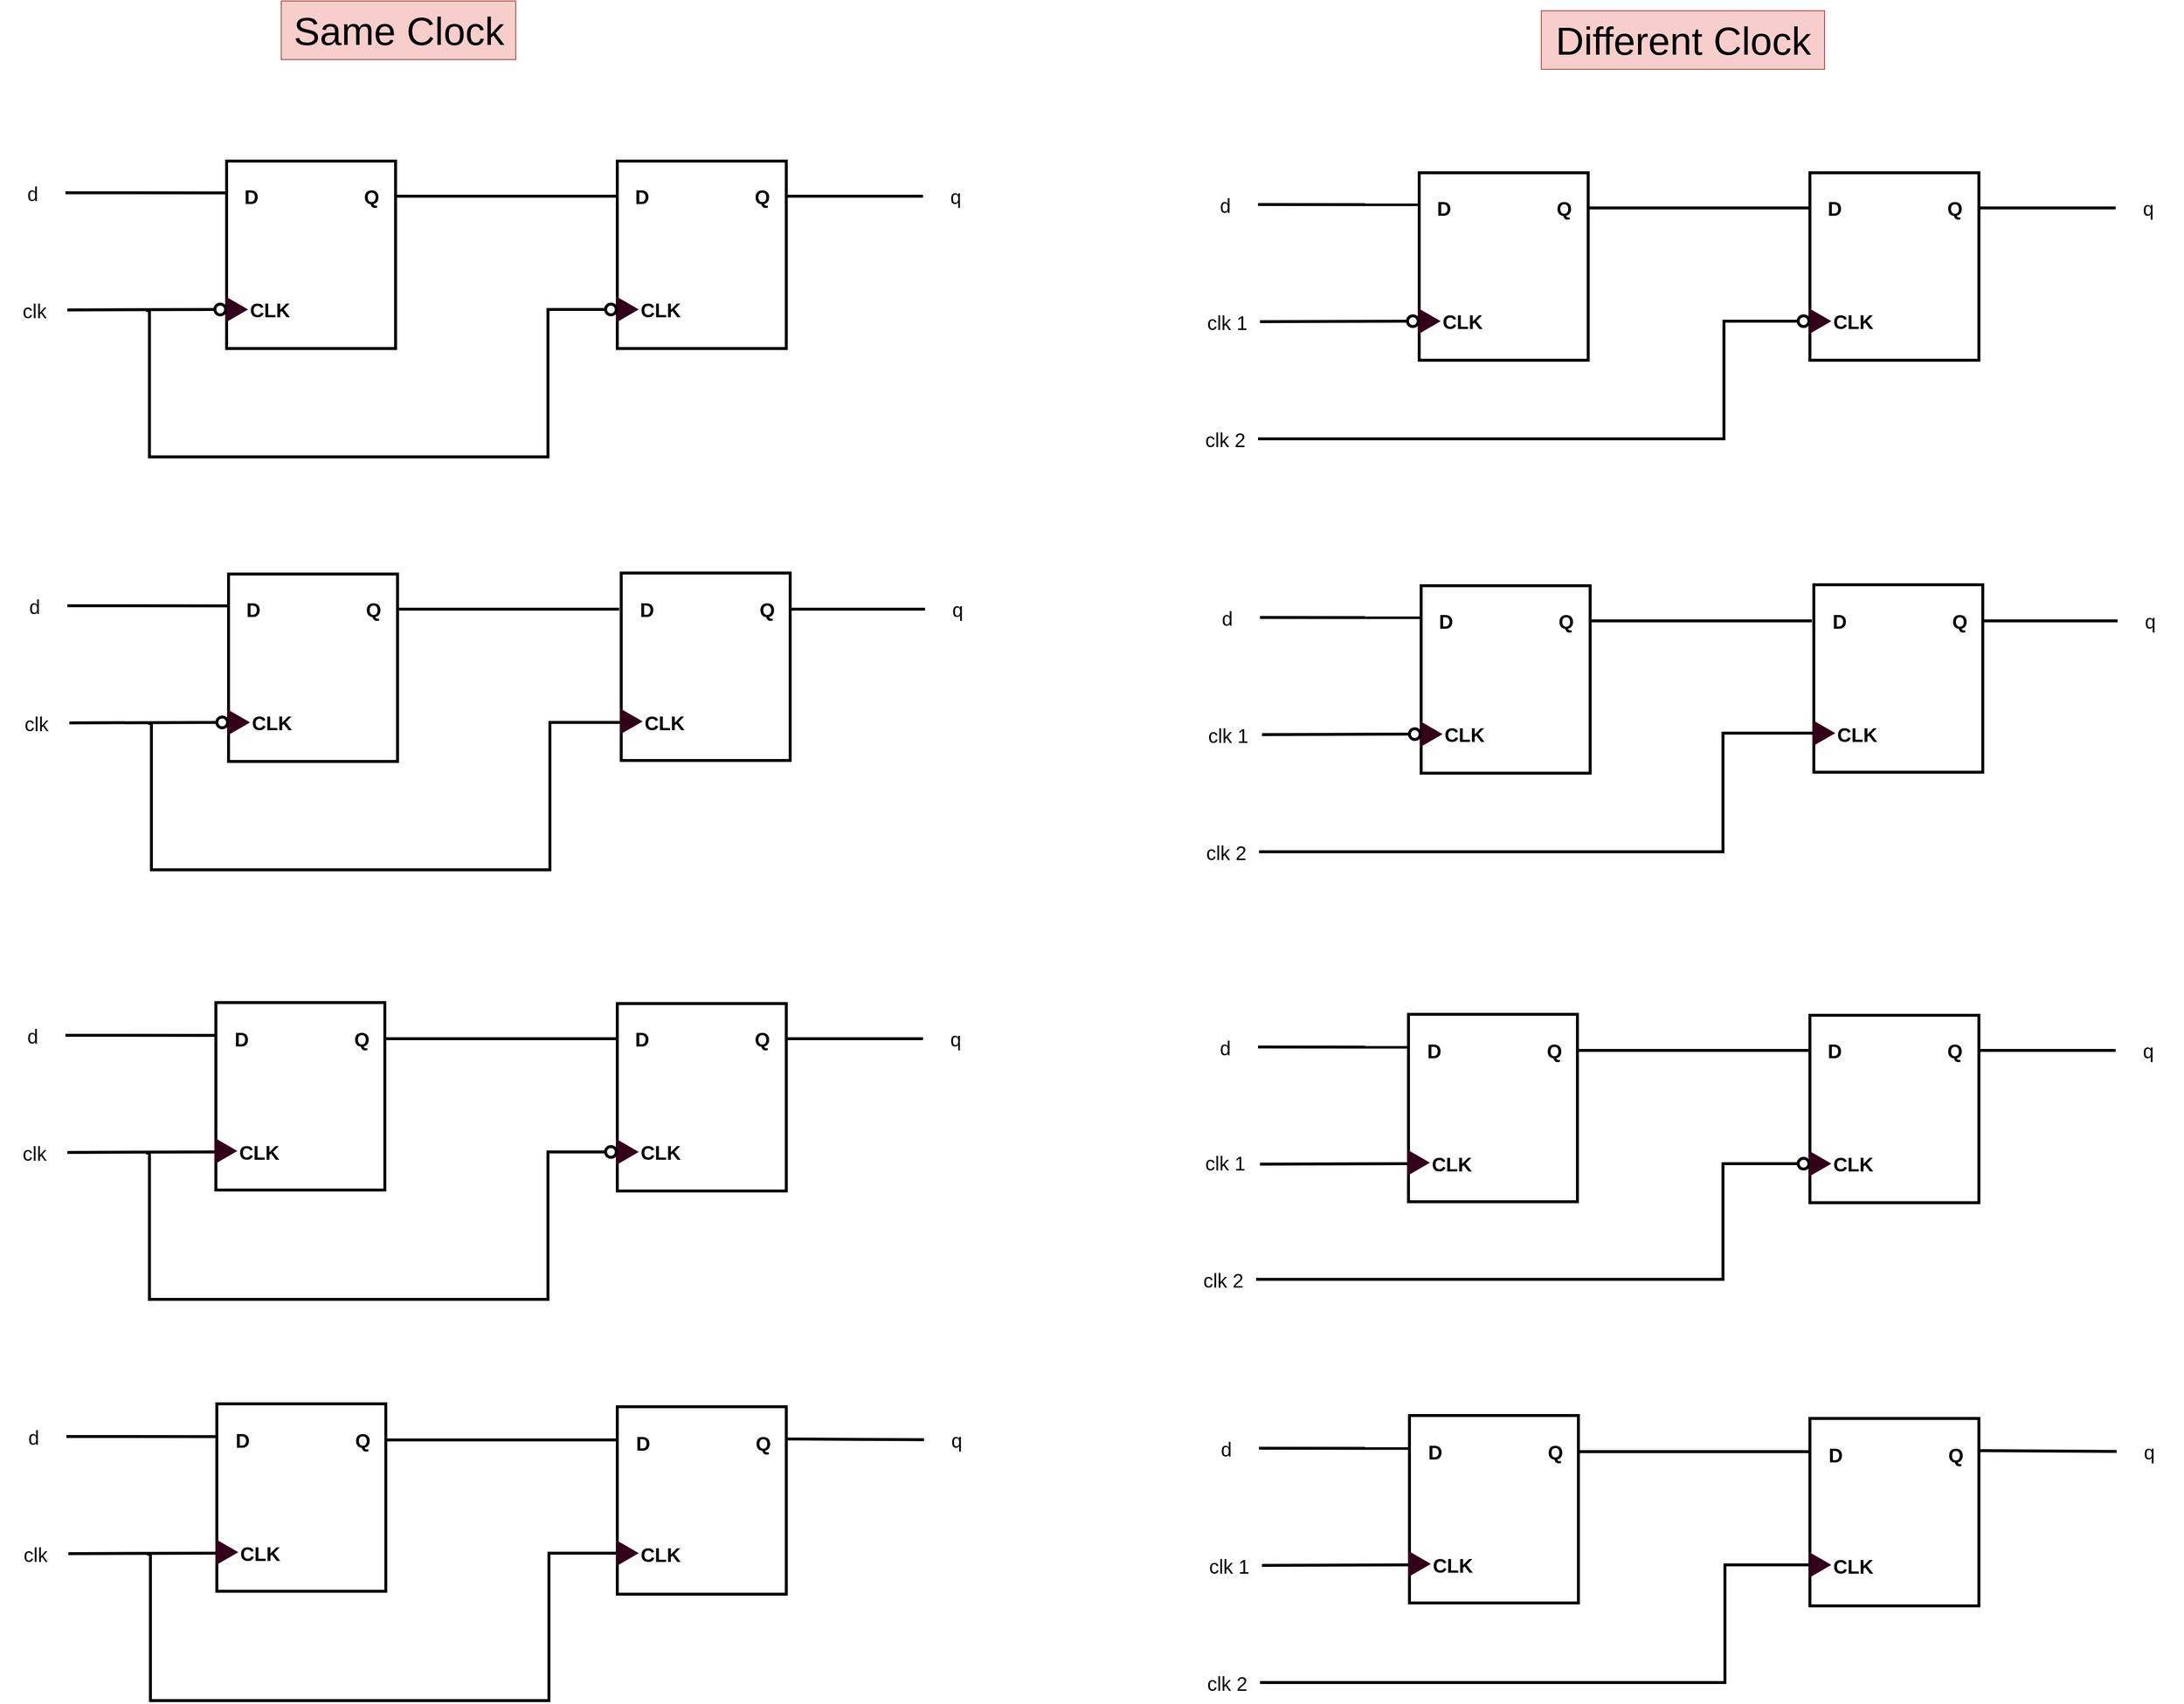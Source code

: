 <mxfile version="28.1.2">
  <diagram name="Page-1" id="n2QJ4CPygrfTML7OndHj">
    <mxGraphModel dx="4277" dy="3137" grid="1" gridSize="1" guides="1" tooltips="1" connect="1" arrows="1" fold="1" page="1" pageScale="1" pageWidth="850" pageHeight="1100" math="0" shadow="0">
      <root>
        <mxCell id="0" />
        <mxCell id="1" parent="0" />
        <mxCell id="3JOCjXKQnqE9Oh0YHAnC-1" value="" style="rounded=0;whiteSpace=wrap;html=1;strokeWidth=3;fontSize=20;container=0;fontStyle=1" parent="1" vertex="1">
          <mxGeometry x="-498" y="48" width="173" height="192" as="geometry" />
        </mxCell>
        <mxCell id="3JOCjXKQnqE9Oh0YHAnC-2" value="D" style="text;html=1;align=center;verticalAlign=middle;resizable=0;points=[];autosize=1;strokeColor=none;fillColor=none;strokeWidth=3;fontSize=20;container=0;fontStyle=1" parent="1" vertex="1">
          <mxGeometry x="-493" y="64" width="40" height="40" as="geometry" />
        </mxCell>
        <mxCell id="3JOCjXKQnqE9Oh0YHAnC-3" value="CLK" style="text;html=1;align=center;verticalAlign=middle;resizable=0;points=[];autosize=1;strokeColor=none;fillColor=none;strokeWidth=3;fontSize=20;container=0;fontStyle=1" parent="1" vertex="1">
          <mxGeometry x="-484" y="180" width="60" height="40" as="geometry" />
        </mxCell>
        <mxCell id="3JOCjXKQnqE9Oh0YHAnC-4" value="Q" style="text;html=1;align=center;verticalAlign=middle;resizable=0;points=[];autosize=1;strokeColor=none;fillColor=none;strokeWidth=3;fontSize=20;container=0;fontStyle=1" parent="1" vertex="1">
          <mxGeometry x="-370" y="64" width="40" height="40" as="geometry" />
        </mxCell>
        <mxCell id="3JOCjXKQnqE9Oh0YHAnC-5" value="" style="triangle;whiteSpace=wrap;html=1;strokeWidth=3;fillColor=#33001A;strokeColor=#33001A;fontColor=#ffffff;" parent="1" vertex="1">
          <mxGeometry x="-498" y="189" width="19" height="22" as="geometry" />
        </mxCell>
        <mxCell id="3JOCjXKQnqE9Oh0YHAnC-6" value="" style="ellipse;whiteSpace=wrap;html=1;aspect=fixed;strokeWidth=3;" parent="1" vertex="1">
          <mxGeometry x="-510" y="194.5" width="11" height="11" as="geometry" />
        </mxCell>
        <mxCell id="3JOCjXKQnqE9Oh0YHAnC-7" value="" style="rounded=0;whiteSpace=wrap;html=1;strokeWidth=3;fontSize=20;container=0;fontStyle=1" parent="1" vertex="1">
          <mxGeometry x="-98" y="48" width="173" height="192" as="geometry" />
        </mxCell>
        <mxCell id="3JOCjXKQnqE9Oh0YHAnC-8" value="D" style="text;html=1;align=center;verticalAlign=middle;resizable=0;points=[];autosize=1;strokeColor=none;fillColor=none;strokeWidth=3;fontSize=20;container=0;fontStyle=1" parent="1" vertex="1">
          <mxGeometry x="-93" y="64" width="40" height="40" as="geometry" />
        </mxCell>
        <mxCell id="3JOCjXKQnqE9Oh0YHAnC-9" value="CLK" style="text;html=1;align=center;verticalAlign=middle;resizable=0;points=[];autosize=1;strokeColor=none;fillColor=none;strokeWidth=3;fontSize=20;container=0;fontStyle=1" parent="1" vertex="1">
          <mxGeometry x="-84" y="180" width="60" height="40" as="geometry" />
        </mxCell>
        <mxCell id="3JOCjXKQnqE9Oh0YHAnC-10" value="Q" style="text;html=1;align=center;verticalAlign=middle;resizable=0;points=[];autosize=1;strokeColor=none;fillColor=none;strokeWidth=3;fontSize=20;container=0;fontStyle=1" parent="1" vertex="1">
          <mxGeometry x="30" y="64" width="40" height="40" as="geometry" />
        </mxCell>
        <mxCell id="3JOCjXKQnqE9Oh0YHAnC-11" value="" style="triangle;whiteSpace=wrap;html=1;strokeWidth=3;fillColor=#33001A;strokeColor=#33001A;fontColor=#ffffff;" parent="1" vertex="1">
          <mxGeometry x="-98" y="189" width="19" height="22" as="geometry" />
        </mxCell>
        <mxCell id="3JOCjXKQnqE9Oh0YHAnC-39" style="edgeStyle=orthogonalEdgeStyle;rounded=0;orthogonalLoop=1;jettySize=auto;html=1;exitX=0;exitY=0.5;exitDx=0;exitDy=0;endArrow=none;endFill=0;strokeWidth=3;" parent="1" source="3JOCjXKQnqE9Oh0YHAnC-12" edge="1">
          <mxGeometry relative="1" as="geometry">
            <mxPoint x="-579" y="200" as="targetPoint" />
            <Array as="points">
              <mxPoint x="-169" y="200" />
              <mxPoint x="-169" y="351" />
              <mxPoint x="-577" y="351" />
              <mxPoint x="-577" y="201" />
              <mxPoint x="-579" y="201" />
            </Array>
          </mxGeometry>
        </mxCell>
        <mxCell id="3JOCjXKQnqE9Oh0YHAnC-12" value="" style="ellipse;whiteSpace=wrap;html=1;aspect=fixed;strokeWidth=3;" parent="1" vertex="1">
          <mxGeometry x="-110" y="194.5" width="11" height="11" as="geometry" />
        </mxCell>
        <mxCell id="3JOCjXKQnqE9Oh0YHAnC-37" style="rounded=0;orthogonalLoop=1;jettySize=auto;html=1;exitX=1;exitY=0.5;exitDx=0;exitDy=0;endArrow=none;endFill=0;strokeWidth=3;entryX=0;entryY=0.5;entryDx=0;entryDy=0;" parent="1" source="3JOCjXKQnqE9Oh0YHAnC-34" target="3JOCjXKQnqE9Oh0YHAnC-6" edge="1">
          <mxGeometry relative="1" as="geometry">
            <mxPoint x="-512" y="200" as="targetPoint" />
          </mxGeometry>
        </mxCell>
        <mxCell id="3JOCjXKQnqE9Oh0YHAnC-34" value="clk" style="rounded=0;whiteSpace=wrap;html=1;strokeColor=none;fontSize=20;" parent="1" vertex="1">
          <mxGeometry x="-728" y="183" width="67" height="35" as="geometry" />
        </mxCell>
        <mxCell id="3JOCjXKQnqE9Oh0YHAnC-36" style="rounded=0;orthogonalLoop=1;jettySize=auto;html=1;exitX=1;exitY=0.5;exitDx=0;exitDy=0;endArrow=none;endFill=0;strokeWidth=3;entryX=0.005;entryY=0.17;entryDx=0;entryDy=0;entryPerimeter=0;" parent="1" source="3JOCjXKQnqE9Oh0YHAnC-35" target="3JOCjXKQnqE9Oh0YHAnC-1" edge="1">
          <mxGeometry relative="1" as="geometry">
            <mxPoint x="-500" y="80.69" as="targetPoint" />
          </mxGeometry>
        </mxCell>
        <mxCell id="3JOCjXKQnqE9Oh0YHAnC-35" value="d" style="rounded=0;whiteSpace=wrap;html=1;strokeColor=none;fontSize=20;" parent="1" vertex="1">
          <mxGeometry x="-730" y="63" width="67" height="35" as="geometry" />
        </mxCell>
        <mxCell id="3JOCjXKQnqE9Oh0YHAnC-38" style="rounded=0;orthogonalLoop=1;jettySize=auto;html=1;endArrow=none;endFill=0;strokeWidth=3;" parent="1" edge="1">
          <mxGeometry relative="1" as="geometry">
            <mxPoint x="-325" y="84" as="sourcePoint" />
            <mxPoint x="-98" y="84" as="targetPoint" />
          </mxGeometry>
        </mxCell>
        <mxCell id="3JOCjXKQnqE9Oh0YHAnC-42" value="" style="edgeStyle=orthogonalEdgeStyle;rounded=0;orthogonalLoop=1;jettySize=auto;html=1;strokeWidth=3;endArrow=none;endFill=0;" parent="1" source="3JOCjXKQnqE9Oh0YHAnC-40" edge="1">
          <mxGeometry relative="1" as="geometry">
            <mxPoint x="76" y="84" as="targetPoint" />
          </mxGeometry>
        </mxCell>
        <mxCell id="3JOCjXKQnqE9Oh0YHAnC-40" value="q" style="rounded=0;whiteSpace=wrap;html=1;strokeColor=none;fontSize=20;" parent="1" vertex="1">
          <mxGeometry x="215" y="66.5" width="67" height="35" as="geometry" />
        </mxCell>
        <mxCell id="3JOCjXKQnqE9Oh0YHAnC-43" value="" style="rounded=0;whiteSpace=wrap;html=1;strokeWidth=3;fontSize=20;container=0;fontStyle=1" parent="1" vertex="1">
          <mxGeometry x="-496" y="471" width="173" height="192" as="geometry" />
        </mxCell>
        <mxCell id="3JOCjXKQnqE9Oh0YHAnC-44" value="D" style="text;html=1;align=center;verticalAlign=middle;resizable=0;points=[];autosize=1;strokeColor=none;fillColor=none;strokeWidth=3;fontSize=20;container=0;fontStyle=1" parent="1" vertex="1">
          <mxGeometry x="-491" y="487" width="40" height="40" as="geometry" />
        </mxCell>
        <mxCell id="3JOCjXKQnqE9Oh0YHAnC-45" value="CLK" style="text;html=1;align=center;verticalAlign=middle;resizable=0;points=[];autosize=1;strokeColor=none;fillColor=none;strokeWidth=3;fontSize=20;container=0;fontStyle=1" parent="1" vertex="1">
          <mxGeometry x="-482" y="603" width="60" height="40" as="geometry" />
        </mxCell>
        <mxCell id="3JOCjXKQnqE9Oh0YHAnC-46" value="Q" style="text;html=1;align=center;verticalAlign=middle;resizable=0;points=[];autosize=1;strokeColor=none;fillColor=none;strokeWidth=3;fontSize=20;container=0;fontStyle=1" parent="1" vertex="1">
          <mxGeometry x="-368" y="487" width="40" height="40" as="geometry" />
        </mxCell>
        <mxCell id="3JOCjXKQnqE9Oh0YHAnC-47" value="" style="triangle;whiteSpace=wrap;html=1;strokeWidth=3;fillColor=#33001A;strokeColor=#33001A;fontColor=#ffffff;" parent="1" vertex="1">
          <mxGeometry x="-496" y="612" width="19" height="22" as="geometry" />
        </mxCell>
        <mxCell id="3JOCjXKQnqE9Oh0YHAnC-48" value="" style="ellipse;whiteSpace=wrap;html=1;aspect=fixed;strokeWidth=3;" parent="1" vertex="1">
          <mxGeometry x="-508" y="617.5" width="11" height="11" as="geometry" />
        </mxCell>
        <mxCell id="3JOCjXKQnqE9Oh0YHAnC-54" style="edgeStyle=orthogonalEdgeStyle;rounded=0;orthogonalLoop=1;jettySize=auto;html=1;exitX=0;exitY=0.5;exitDx=0;exitDy=0;endArrow=none;endFill=0;strokeWidth=3;" parent="1" source="3JOCjXKQnqE9Oh0YHAnC-67" edge="1">
          <mxGeometry relative="1" as="geometry">
            <mxPoint x="-577" y="623" as="targetPoint" />
            <Array as="points">
              <mxPoint x="-94" y="623" />
              <mxPoint x="-167" y="623" />
              <mxPoint x="-167" y="774" />
              <mxPoint x="-575" y="774" />
              <mxPoint x="-575" y="624" />
              <mxPoint x="-577" y="624" />
            </Array>
            <mxPoint x="-108" y="623" as="sourcePoint" />
          </mxGeometry>
        </mxCell>
        <mxCell id="3JOCjXKQnqE9Oh0YHAnC-56" style="rounded=0;orthogonalLoop=1;jettySize=auto;html=1;exitX=1;exitY=0.5;exitDx=0;exitDy=0;endArrow=none;endFill=0;strokeWidth=3;entryX=0;entryY=0.5;entryDx=0;entryDy=0;" parent="1" source="3JOCjXKQnqE9Oh0YHAnC-57" target="3JOCjXKQnqE9Oh0YHAnC-48" edge="1">
          <mxGeometry relative="1" as="geometry">
            <mxPoint x="-510" y="623" as="targetPoint" />
          </mxGeometry>
        </mxCell>
        <mxCell id="3JOCjXKQnqE9Oh0YHAnC-57" value="clk" style="rounded=0;whiteSpace=wrap;html=1;strokeColor=none;fontSize=20;" parent="1" vertex="1">
          <mxGeometry x="-726" y="606" width="67" height="35" as="geometry" />
        </mxCell>
        <mxCell id="3JOCjXKQnqE9Oh0YHAnC-58" style="rounded=0;orthogonalLoop=1;jettySize=auto;html=1;exitX=1;exitY=0.5;exitDx=0;exitDy=0;endArrow=none;endFill=0;strokeWidth=3;entryX=0.005;entryY=0.17;entryDx=0;entryDy=0;entryPerimeter=0;" parent="1" source="3JOCjXKQnqE9Oh0YHAnC-59" target="3JOCjXKQnqE9Oh0YHAnC-43" edge="1">
          <mxGeometry relative="1" as="geometry">
            <mxPoint x="-498" y="503.69" as="targetPoint" />
          </mxGeometry>
        </mxCell>
        <mxCell id="3JOCjXKQnqE9Oh0YHAnC-59" value="d" style="rounded=0;whiteSpace=wrap;html=1;strokeColor=none;fontSize=20;" parent="1" vertex="1">
          <mxGeometry x="-728" y="486" width="67" height="35" as="geometry" />
        </mxCell>
        <mxCell id="3JOCjXKQnqE9Oh0YHAnC-60" style="rounded=0;orthogonalLoop=1;jettySize=auto;html=1;endArrow=none;endFill=0;strokeWidth=3;" parent="1" edge="1">
          <mxGeometry relative="1" as="geometry">
            <mxPoint x="-323" y="507" as="sourcePoint" />
            <mxPoint x="-96" y="507" as="targetPoint" />
          </mxGeometry>
        </mxCell>
        <mxCell id="3JOCjXKQnqE9Oh0YHAnC-61" value="" style="edgeStyle=orthogonalEdgeStyle;rounded=0;orthogonalLoop=1;jettySize=auto;html=1;strokeWidth=3;endArrow=none;endFill=0;" parent="1" source="3JOCjXKQnqE9Oh0YHAnC-62" edge="1">
          <mxGeometry relative="1" as="geometry">
            <mxPoint x="78" y="507" as="targetPoint" />
          </mxGeometry>
        </mxCell>
        <mxCell id="3JOCjXKQnqE9Oh0YHAnC-62" value="q" style="rounded=0;whiteSpace=wrap;html=1;strokeColor=none;fontSize=20;" parent="1" vertex="1">
          <mxGeometry x="217" y="489.5" width="67" height="35" as="geometry" />
        </mxCell>
        <mxCell id="3JOCjXKQnqE9Oh0YHAnC-63" value="" style="rounded=0;whiteSpace=wrap;html=1;strokeWidth=3;fontSize=20;container=0;fontStyle=1" parent="1" vertex="1">
          <mxGeometry x="-94" y="470" width="173" height="192" as="geometry" />
        </mxCell>
        <mxCell id="3JOCjXKQnqE9Oh0YHAnC-64" value="D" style="text;html=1;align=center;verticalAlign=middle;resizable=0;points=[];autosize=1;strokeColor=none;fillColor=none;strokeWidth=3;fontSize=20;container=0;fontStyle=1" parent="1" vertex="1">
          <mxGeometry x="-85" y="488" width="33" height="37" as="geometry" />
        </mxCell>
        <mxCell id="3JOCjXKQnqE9Oh0YHAnC-65" value="CLK" style="text;html=1;align=center;verticalAlign=middle;resizable=0;points=[];autosize=1;strokeColor=none;fillColor=none;strokeWidth=3;fontSize=20;container=0;fontStyle=1" parent="1" vertex="1">
          <mxGeometry x="-79" y="604" width="58" height="37" as="geometry" />
        </mxCell>
        <mxCell id="3JOCjXKQnqE9Oh0YHAnC-66" value="Q" style="text;html=1;align=center;verticalAlign=middle;resizable=0;points=[];autosize=1;strokeColor=none;fillColor=none;strokeWidth=3;fontSize=20;container=0;fontStyle=1" parent="1" vertex="1">
          <mxGeometry x="37" y="488" width="35" height="37" as="geometry" />
        </mxCell>
        <mxCell id="3JOCjXKQnqE9Oh0YHAnC-67" value="" style="triangle;whiteSpace=wrap;html=1;strokeWidth=3;fillColor=#33001A;strokeColor=#33001A;fontColor=#ffffff;" parent="1" vertex="1">
          <mxGeometry x="-94" y="611" width="19" height="22" as="geometry" />
        </mxCell>
        <mxCell id="3JOCjXKQnqE9Oh0YHAnC-74" value="" style="rounded=0;whiteSpace=wrap;html=1;strokeWidth=3;fontSize=20;container=0;fontStyle=1" parent="1" vertex="1">
          <mxGeometry x="-98" y="911" width="173" height="192" as="geometry" />
        </mxCell>
        <mxCell id="3JOCjXKQnqE9Oh0YHAnC-75" value="D" style="text;html=1;align=center;verticalAlign=middle;resizable=0;points=[];autosize=1;strokeColor=none;fillColor=none;strokeWidth=3;fontSize=20;container=0;fontStyle=1" parent="1" vertex="1">
          <mxGeometry x="-93" y="927" width="40" height="40" as="geometry" />
        </mxCell>
        <mxCell id="3JOCjXKQnqE9Oh0YHAnC-76" value="CLK" style="text;html=1;align=center;verticalAlign=middle;resizable=0;points=[];autosize=1;strokeColor=none;fillColor=none;strokeWidth=3;fontSize=20;container=0;fontStyle=1" parent="1" vertex="1">
          <mxGeometry x="-84" y="1043" width="60" height="40" as="geometry" />
        </mxCell>
        <mxCell id="3JOCjXKQnqE9Oh0YHAnC-77" value="Q" style="text;html=1;align=center;verticalAlign=middle;resizable=0;points=[];autosize=1;strokeColor=none;fillColor=none;strokeWidth=3;fontSize=20;container=0;fontStyle=1" parent="1" vertex="1">
          <mxGeometry x="30" y="927" width="40" height="40" as="geometry" />
        </mxCell>
        <mxCell id="3JOCjXKQnqE9Oh0YHAnC-78" value="" style="triangle;whiteSpace=wrap;html=1;strokeWidth=3;fillColor=#33001A;strokeColor=#33001A;fontColor=#ffffff;" parent="1" vertex="1">
          <mxGeometry x="-98" y="1052" width="19" height="22" as="geometry" />
        </mxCell>
        <mxCell id="3JOCjXKQnqE9Oh0YHAnC-79" style="edgeStyle=orthogonalEdgeStyle;rounded=0;orthogonalLoop=1;jettySize=auto;html=1;exitX=0;exitY=0.5;exitDx=0;exitDy=0;endArrow=none;endFill=0;strokeWidth=3;" parent="1" source="3JOCjXKQnqE9Oh0YHAnC-80" edge="1">
          <mxGeometry relative="1" as="geometry">
            <mxPoint x="-579" y="1063" as="targetPoint" />
            <Array as="points">
              <mxPoint x="-169" y="1063" />
              <mxPoint x="-169" y="1214" />
              <mxPoint x="-577" y="1214" />
              <mxPoint x="-577" y="1064" />
              <mxPoint x="-579" y="1064" />
            </Array>
          </mxGeometry>
        </mxCell>
        <mxCell id="3JOCjXKQnqE9Oh0YHAnC-80" value="" style="ellipse;whiteSpace=wrap;html=1;aspect=fixed;strokeWidth=3;" parent="1" vertex="1">
          <mxGeometry x="-110" y="1057.5" width="11" height="11" as="geometry" />
        </mxCell>
        <mxCell id="3JOCjXKQnqE9Oh0YHAnC-81" style="rounded=0;orthogonalLoop=1;jettySize=auto;html=1;exitX=1;exitY=0.5;exitDx=0;exitDy=0;endArrow=none;endFill=0;strokeWidth=3;entryX=0;entryY=0.5;entryDx=0;entryDy=0;" parent="1" source="3JOCjXKQnqE9Oh0YHAnC-82" edge="1">
          <mxGeometry relative="1" as="geometry">
            <mxPoint x="-510" y="1063" as="targetPoint" />
          </mxGeometry>
        </mxCell>
        <mxCell id="3JOCjXKQnqE9Oh0YHAnC-82" value="clk" style="rounded=0;whiteSpace=wrap;html=1;strokeColor=none;fontSize=20;" parent="1" vertex="1">
          <mxGeometry x="-728" y="1046" width="67" height="35" as="geometry" />
        </mxCell>
        <mxCell id="3JOCjXKQnqE9Oh0YHAnC-83" style="rounded=0;orthogonalLoop=1;jettySize=auto;html=1;exitX=1;exitY=0.5;exitDx=0;exitDy=0;endArrow=none;endFill=0;strokeWidth=3;entryX=0.005;entryY=0.17;entryDx=0;entryDy=0;entryPerimeter=0;" parent="1" source="3JOCjXKQnqE9Oh0YHAnC-84" edge="1">
          <mxGeometry relative="1" as="geometry">
            <mxPoint x="-497.135" y="943.64" as="targetPoint" />
          </mxGeometry>
        </mxCell>
        <mxCell id="3JOCjXKQnqE9Oh0YHAnC-84" value="d" style="rounded=0;whiteSpace=wrap;html=1;strokeColor=none;fontSize=20;" parent="1" vertex="1">
          <mxGeometry x="-730" y="926" width="67" height="35" as="geometry" />
        </mxCell>
        <mxCell id="3JOCjXKQnqE9Oh0YHAnC-85" style="rounded=0;orthogonalLoop=1;jettySize=auto;html=1;endArrow=none;endFill=0;strokeWidth=3;" parent="1" edge="1">
          <mxGeometry relative="1" as="geometry">
            <mxPoint x="-335" y="947" as="sourcePoint" />
            <mxPoint x="-98" y="947" as="targetPoint" />
          </mxGeometry>
        </mxCell>
        <mxCell id="3JOCjXKQnqE9Oh0YHAnC-86" value="" style="edgeStyle=orthogonalEdgeStyle;rounded=0;orthogonalLoop=1;jettySize=auto;html=1;strokeWidth=3;endArrow=none;endFill=0;" parent="1" source="3JOCjXKQnqE9Oh0YHAnC-87" edge="1">
          <mxGeometry relative="1" as="geometry">
            <mxPoint x="76" y="947" as="targetPoint" />
          </mxGeometry>
        </mxCell>
        <mxCell id="3JOCjXKQnqE9Oh0YHAnC-87" value="q" style="rounded=0;whiteSpace=wrap;html=1;strokeColor=none;fontSize=20;" parent="1" vertex="1">
          <mxGeometry x="215" y="929.5" width="67" height="35" as="geometry" />
        </mxCell>
        <mxCell id="3JOCjXKQnqE9Oh0YHAnC-88" value="" style="rounded=0;whiteSpace=wrap;html=1;strokeWidth=3;fontSize=20;container=0;fontStyle=1" parent="1" vertex="1">
          <mxGeometry x="-509" y="910" width="173" height="192" as="geometry" />
        </mxCell>
        <mxCell id="3JOCjXKQnqE9Oh0YHAnC-89" value="D" style="text;html=1;align=center;verticalAlign=middle;resizable=0;points=[];autosize=1;strokeColor=none;fillColor=none;strokeWidth=3;fontSize=20;container=0;fontStyle=1" parent="1" vertex="1">
          <mxGeometry x="-500" y="928" width="33" height="37" as="geometry" />
        </mxCell>
        <mxCell id="3JOCjXKQnqE9Oh0YHAnC-90" value="CLK" style="text;html=1;align=center;verticalAlign=middle;resizable=0;points=[];autosize=1;strokeColor=none;fillColor=none;strokeWidth=3;fontSize=20;container=0;fontStyle=1" parent="1" vertex="1">
          <mxGeometry x="-494" y="1044" width="58" height="37" as="geometry" />
        </mxCell>
        <mxCell id="3JOCjXKQnqE9Oh0YHAnC-91" value="Q" style="text;html=1;align=center;verticalAlign=middle;resizable=0;points=[];autosize=1;strokeColor=none;fillColor=none;strokeWidth=3;fontSize=20;container=0;fontStyle=1" parent="1" vertex="1">
          <mxGeometry x="-378" y="928" width="35" height="37" as="geometry" />
        </mxCell>
        <mxCell id="3JOCjXKQnqE9Oh0YHAnC-92" value="" style="triangle;whiteSpace=wrap;html=1;strokeWidth=3;fillColor=#33001A;strokeColor=#33001A;fontColor=#ffffff;" parent="1" vertex="1">
          <mxGeometry x="-509" y="1051" width="19" height="22" as="geometry" />
        </mxCell>
        <mxCell id="3JOCjXKQnqE9Oh0YHAnC-98" style="edgeStyle=orthogonalEdgeStyle;rounded=0;orthogonalLoop=1;jettySize=auto;html=1;endArrow=none;endFill=0;strokeWidth=3;" parent="1" edge="1">
          <mxGeometry relative="1" as="geometry">
            <mxPoint x="-578" y="1474" as="targetPoint" />
            <Array as="points">
              <mxPoint x="-168" y="1474" />
              <mxPoint x="-168" y="1625" />
              <mxPoint x="-576" y="1625" />
              <mxPoint x="-576" y="1475" />
              <mxPoint x="-578" y="1475" />
            </Array>
            <mxPoint x="-99" y="1474" as="sourcePoint" />
          </mxGeometry>
        </mxCell>
        <mxCell id="3JOCjXKQnqE9Oh0YHAnC-100" style="rounded=0;orthogonalLoop=1;jettySize=auto;html=1;exitX=1;exitY=0.5;exitDx=0;exitDy=0;endArrow=none;endFill=0;strokeWidth=3;entryX=0;entryY=0.5;entryDx=0;entryDy=0;" parent="1" source="3JOCjXKQnqE9Oh0YHAnC-101" edge="1">
          <mxGeometry relative="1" as="geometry">
            <mxPoint x="-509" y="1474" as="targetPoint" />
          </mxGeometry>
        </mxCell>
        <mxCell id="3JOCjXKQnqE9Oh0YHAnC-101" value="clk" style="rounded=0;whiteSpace=wrap;html=1;strokeColor=none;fontSize=20;" parent="1" vertex="1">
          <mxGeometry x="-727" y="1457" width="67" height="35" as="geometry" />
        </mxCell>
        <mxCell id="3JOCjXKQnqE9Oh0YHAnC-102" style="rounded=0;orthogonalLoop=1;jettySize=auto;html=1;exitX=1;exitY=0.5;exitDx=0;exitDy=0;endArrow=none;endFill=0;strokeWidth=3;entryX=0.005;entryY=0.17;entryDx=0;entryDy=0;entryPerimeter=0;" parent="1" source="3JOCjXKQnqE9Oh0YHAnC-103" edge="1">
          <mxGeometry relative="1" as="geometry">
            <mxPoint x="-496.135" y="1354.64" as="targetPoint" />
          </mxGeometry>
        </mxCell>
        <mxCell id="3JOCjXKQnqE9Oh0YHAnC-103" value="d" style="rounded=0;whiteSpace=wrap;html=1;strokeColor=none;fontSize=20;" parent="1" vertex="1">
          <mxGeometry x="-729" y="1337" width="67" height="35" as="geometry" />
        </mxCell>
        <mxCell id="3JOCjXKQnqE9Oh0YHAnC-104" style="rounded=0;orthogonalLoop=1;jettySize=auto;html=1;endArrow=none;endFill=0;strokeWidth=3;" parent="1" edge="1">
          <mxGeometry relative="1" as="geometry">
            <mxPoint x="-334" y="1358" as="sourcePoint" />
            <mxPoint x="-97" y="1358" as="targetPoint" />
          </mxGeometry>
        </mxCell>
        <mxCell id="3JOCjXKQnqE9Oh0YHAnC-105" value="" style="rounded=0;orthogonalLoop=1;jettySize=auto;html=1;strokeWidth=3;endArrow=none;endFill=0;" parent="1" source="3JOCjXKQnqE9Oh0YHAnC-106" edge="1">
          <mxGeometry relative="1" as="geometry">
            <mxPoint x="75" y="1357" as="targetPoint" />
          </mxGeometry>
        </mxCell>
        <mxCell id="3JOCjXKQnqE9Oh0YHAnC-106" value="q" style="rounded=0;whiteSpace=wrap;html=1;strokeColor=none;fontSize=20;" parent="1" vertex="1">
          <mxGeometry x="216" y="1340.5" width="67" height="35" as="geometry" />
        </mxCell>
        <mxCell id="3JOCjXKQnqE9Oh0YHAnC-107" value="" style="rounded=0;whiteSpace=wrap;html=1;strokeWidth=3;fontSize=20;container=0;fontStyle=1" parent="1" vertex="1">
          <mxGeometry x="-508" y="1321" width="173" height="192" as="geometry" />
        </mxCell>
        <mxCell id="3JOCjXKQnqE9Oh0YHAnC-108" value="D" style="text;html=1;align=center;verticalAlign=middle;resizable=0;points=[];autosize=1;strokeColor=none;fillColor=none;strokeWidth=3;fontSize=20;container=0;fontStyle=1" parent="1" vertex="1">
          <mxGeometry x="-499" y="1339" width="33" height="37" as="geometry" />
        </mxCell>
        <mxCell id="3JOCjXKQnqE9Oh0YHAnC-109" value="CLK" style="text;html=1;align=center;verticalAlign=middle;resizable=0;points=[];autosize=1;strokeColor=none;fillColor=none;strokeWidth=3;fontSize=20;container=0;fontStyle=1" parent="1" vertex="1">
          <mxGeometry x="-493" y="1455" width="58" height="37" as="geometry" />
        </mxCell>
        <mxCell id="3JOCjXKQnqE9Oh0YHAnC-110" value="Q" style="text;html=1;align=center;verticalAlign=middle;resizable=0;points=[];autosize=1;strokeColor=none;fillColor=none;strokeWidth=3;fontSize=20;container=0;fontStyle=1" parent="1" vertex="1">
          <mxGeometry x="-377" y="1339" width="35" height="37" as="geometry" />
        </mxCell>
        <mxCell id="3JOCjXKQnqE9Oh0YHAnC-111" value="" style="triangle;whiteSpace=wrap;html=1;strokeWidth=3;fillColor=#33001A;strokeColor=#33001A;fontColor=#ffffff;" parent="1" vertex="1">
          <mxGeometry x="-508" y="1462" width="19" height="22" as="geometry" />
        </mxCell>
        <mxCell id="3JOCjXKQnqE9Oh0YHAnC-112" value="" style="rounded=0;whiteSpace=wrap;html=1;strokeWidth=3;fontSize=20;container=0;fontStyle=1" parent="1" vertex="1">
          <mxGeometry x="-98" y="1324" width="173" height="192" as="geometry" />
        </mxCell>
        <mxCell id="3JOCjXKQnqE9Oh0YHAnC-113" value="D" style="text;html=1;align=center;verticalAlign=middle;resizable=0;points=[];autosize=1;strokeColor=none;fillColor=none;strokeWidth=3;fontSize=20;container=0;fontStyle=1" parent="1" vertex="1">
          <mxGeometry x="-89" y="1342" width="33" height="37" as="geometry" />
        </mxCell>
        <mxCell id="3JOCjXKQnqE9Oh0YHAnC-114" value="CLK" style="text;html=1;align=center;verticalAlign=middle;resizable=0;points=[];autosize=1;strokeColor=none;fillColor=none;strokeWidth=3;fontSize=20;container=0;fontStyle=1" parent="1" vertex="1">
          <mxGeometry x="-83" y="1456" width="58" height="37" as="geometry" />
        </mxCell>
        <mxCell id="3JOCjXKQnqE9Oh0YHAnC-115" value="Q" style="text;html=1;align=center;verticalAlign=middle;resizable=0;points=[];autosize=1;strokeColor=none;fillColor=none;strokeWidth=3;fontSize=20;container=0;fontStyle=1" parent="1" vertex="1">
          <mxGeometry x="33" y="1342" width="35" height="37" as="geometry" />
        </mxCell>
        <mxCell id="3JOCjXKQnqE9Oh0YHAnC-116" value="" style="triangle;whiteSpace=wrap;html=1;strokeWidth=3;fillColor=#33001A;strokeColor=#33001A;fontColor=#ffffff;" parent="1" vertex="1">
          <mxGeometry x="-98" y="1463" width="19" height="22" as="geometry" />
        </mxCell>
        <mxCell id="n9VC2W5md-jH-f9bKy73-1" value="" style="rounded=0;whiteSpace=wrap;html=1;strokeWidth=3;fontSize=20;container=0;fontStyle=1" vertex="1" parent="1">
          <mxGeometry x="723" y="60" width="173" height="192" as="geometry" />
        </mxCell>
        <mxCell id="n9VC2W5md-jH-f9bKy73-2" value="D" style="text;html=1;align=center;verticalAlign=middle;resizable=0;points=[];autosize=1;strokeColor=none;fillColor=none;strokeWidth=3;fontSize=20;container=0;fontStyle=1" vertex="1" parent="1">
          <mxGeometry x="728" y="76" width="40" height="40" as="geometry" />
        </mxCell>
        <mxCell id="n9VC2W5md-jH-f9bKy73-3" value="CLK" style="text;html=1;align=center;verticalAlign=middle;resizable=0;points=[];autosize=1;strokeColor=none;fillColor=none;strokeWidth=3;fontSize=20;container=0;fontStyle=1" vertex="1" parent="1">
          <mxGeometry x="737" y="192" width="60" height="40" as="geometry" />
        </mxCell>
        <mxCell id="n9VC2W5md-jH-f9bKy73-4" value="Q" style="text;html=1;align=center;verticalAlign=middle;resizable=0;points=[];autosize=1;strokeColor=none;fillColor=none;strokeWidth=3;fontSize=20;container=0;fontStyle=1" vertex="1" parent="1">
          <mxGeometry x="851" y="76" width="40" height="40" as="geometry" />
        </mxCell>
        <mxCell id="n9VC2W5md-jH-f9bKy73-5" value="" style="triangle;whiteSpace=wrap;html=1;strokeWidth=3;fillColor=#33001A;strokeColor=#33001A;fontColor=#ffffff;" vertex="1" parent="1">
          <mxGeometry x="723" y="201" width="19" height="22" as="geometry" />
        </mxCell>
        <mxCell id="n9VC2W5md-jH-f9bKy73-6" value="" style="ellipse;whiteSpace=wrap;html=1;aspect=fixed;strokeWidth=3;" vertex="1" parent="1">
          <mxGeometry x="711" y="206.5" width="11" height="11" as="geometry" />
        </mxCell>
        <mxCell id="n9VC2W5md-jH-f9bKy73-7" value="" style="rounded=0;whiteSpace=wrap;html=1;strokeWidth=3;fontSize=20;container=0;fontStyle=1" vertex="1" parent="1">
          <mxGeometry x="1123" y="60" width="173" height="192" as="geometry" />
        </mxCell>
        <mxCell id="n9VC2W5md-jH-f9bKy73-8" value="D" style="text;html=1;align=center;verticalAlign=middle;resizable=0;points=[];autosize=1;strokeColor=none;fillColor=none;strokeWidth=3;fontSize=20;container=0;fontStyle=1" vertex="1" parent="1">
          <mxGeometry x="1128" y="76" width="40" height="40" as="geometry" />
        </mxCell>
        <mxCell id="n9VC2W5md-jH-f9bKy73-9" value="CLK" style="text;html=1;align=center;verticalAlign=middle;resizable=0;points=[];autosize=1;strokeColor=none;fillColor=none;strokeWidth=3;fontSize=20;container=0;fontStyle=1" vertex="1" parent="1">
          <mxGeometry x="1137" y="192" width="60" height="40" as="geometry" />
        </mxCell>
        <mxCell id="n9VC2W5md-jH-f9bKy73-10" value="Q" style="text;html=1;align=center;verticalAlign=middle;resizable=0;points=[];autosize=1;strokeColor=none;fillColor=none;strokeWidth=3;fontSize=20;container=0;fontStyle=1" vertex="1" parent="1">
          <mxGeometry x="1251" y="76" width="40" height="40" as="geometry" />
        </mxCell>
        <mxCell id="n9VC2W5md-jH-f9bKy73-11" value="" style="triangle;whiteSpace=wrap;html=1;strokeWidth=3;fillColor=#33001A;strokeColor=#33001A;fontColor=#ffffff;" vertex="1" parent="1">
          <mxGeometry x="1123" y="201" width="19" height="22" as="geometry" />
        </mxCell>
        <mxCell id="n9VC2W5md-jH-f9bKy73-13" value="" style="ellipse;whiteSpace=wrap;html=1;aspect=fixed;strokeWidth=3;" vertex="1" parent="1">
          <mxGeometry x="1111" y="206.5" width="11" height="11" as="geometry" />
        </mxCell>
        <mxCell id="n9VC2W5md-jH-f9bKy73-14" style="rounded=0;orthogonalLoop=1;jettySize=auto;html=1;exitX=1;exitY=0.5;exitDx=0;exitDy=0;endArrow=none;endFill=0;strokeWidth=3;entryX=0;entryY=0.5;entryDx=0;entryDy=0;" edge="1" parent="1" target="n9VC2W5md-jH-f9bKy73-6">
          <mxGeometry relative="1" as="geometry">
            <mxPoint x="709" y="212" as="targetPoint" />
            <mxPoint x="560.0" y="212.5" as="sourcePoint" />
          </mxGeometry>
        </mxCell>
        <mxCell id="n9VC2W5md-jH-f9bKy73-16" style="rounded=0;orthogonalLoop=1;jettySize=auto;html=1;exitX=1;exitY=0.5;exitDx=0;exitDy=0;endArrow=none;endFill=0;strokeWidth=3;entryX=0.005;entryY=0.17;entryDx=0;entryDy=0;entryPerimeter=0;" edge="1" parent="1" source="n9VC2W5md-jH-f9bKy73-17" target="n9VC2W5md-jH-f9bKy73-1">
          <mxGeometry relative="1" as="geometry">
            <mxPoint x="721" y="92.69" as="targetPoint" />
          </mxGeometry>
        </mxCell>
        <mxCell id="n9VC2W5md-jH-f9bKy73-17" value="d" style="rounded=0;whiteSpace=wrap;html=1;strokeColor=none;fontSize=20;" vertex="1" parent="1">
          <mxGeometry x="491" y="75" width="67" height="35" as="geometry" />
        </mxCell>
        <mxCell id="n9VC2W5md-jH-f9bKy73-18" style="rounded=0;orthogonalLoop=1;jettySize=auto;html=1;endArrow=none;endFill=0;strokeWidth=3;" edge="1" parent="1">
          <mxGeometry relative="1" as="geometry">
            <mxPoint x="896" y="96" as="sourcePoint" />
            <mxPoint x="1123" y="96" as="targetPoint" />
          </mxGeometry>
        </mxCell>
        <mxCell id="n9VC2W5md-jH-f9bKy73-19" value="" style="edgeStyle=orthogonalEdgeStyle;rounded=0;orthogonalLoop=1;jettySize=auto;html=1;strokeWidth=3;endArrow=none;endFill=0;" edge="1" parent="1" source="n9VC2W5md-jH-f9bKy73-20">
          <mxGeometry relative="1" as="geometry">
            <mxPoint x="1297" y="96" as="targetPoint" />
          </mxGeometry>
        </mxCell>
        <mxCell id="n9VC2W5md-jH-f9bKy73-20" value="q" style="rounded=0;whiteSpace=wrap;html=1;strokeColor=none;fontSize=20;" vertex="1" parent="1">
          <mxGeometry x="1436" y="78.5" width="67" height="35" as="geometry" />
        </mxCell>
        <mxCell id="n9VC2W5md-jH-f9bKy73-21" value="" style="rounded=0;whiteSpace=wrap;html=1;strokeWidth=3;fontSize=20;container=0;fontStyle=1" vertex="1" parent="1">
          <mxGeometry x="725" y="483" width="173" height="192" as="geometry" />
        </mxCell>
        <mxCell id="n9VC2W5md-jH-f9bKy73-22" value="D" style="text;html=1;align=center;verticalAlign=middle;resizable=0;points=[];autosize=1;strokeColor=none;fillColor=none;strokeWidth=3;fontSize=20;container=0;fontStyle=1" vertex="1" parent="1">
          <mxGeometry x="730" y="499" width="40" height="40" as="geometry" />
        </mxCell>
        <mxCell id="n9VC2W5md-jH-f9bKy73-23" value="CLK" style="text;html=1;align=center;verticalAlign=middle;resizable=0;points=[];autosize=1;strokeColor=none;fillColor=none;strokeWidth=3;fontSize=20;container=0;fontStyle=1" vertex="1" parent="1">
          <mxGeometry x="739" y="615" width="60" height="40" as="geometry" />
        </mxCell>
        <mxCell id="n9VC2W5md-jH-f9bKy73-24" value="Q" style="text;html=1;align=center;verticalAlign=middle;resizable=0;points=[];autosize=1;strokeColor=none;fillColor=none;strokeWidth=3;fontSize=20;container=0;fontStyle=1" vertex="1" parent="1">
          <mxGeometry x="853" y="499" width="40" height="40" as="geometry" />
        </mxCell>
        <mxCell id="n9VC2W5md-jH-f9bKy73-25" value="" style="triangle;whiteSpace=wrap;html=1;strokeWidth=3;fillColor=#33001A;strokeColor=#33001A;fontColor=#ffffff;" vertex="1" parent="1">
          <mxGeometry x="725" y="624" width="19" height="22" as="geometry" />
        </mxCell>
        <mxCell id="n9VC2W5md-jH-f9bKy73-26" value="" style="ellipse;whiteSpace=wrap;html=1;aspect=fixed;strokeWidth=3;" vertex="1" parent="1">
          <mxGeometry x="713" y="629.5" width="11" height="11" as="geometry" />
        </mxCell>
        <mxCell id="n9VC2W5md-jH-f9bKy73-28" style="rounded=0;orthogonalLoop=1;jettySize=auto;html=1;exitX=1;exitY=0.5;exitDx=0;exitDy=0;endArrow=none;endFill=0;strokeWidth=3;entryX=0;entryY=0.5;entryDx=0;entryDy=0;" edge="1" parent="1" target="n9VC2W5md-jH-f9bKy73-26">
          <mxGeometry relative="1" as="geometry">
            <mxPoint x="711" y="635" as="targetPoint" />
            <mxPoint x="562" y="635.5" as="sourcePoint" />
          </mxGeometry>
        </mxCell>
        <mxCell id="n9VC2W5md-jH-f9bKy73-30" style="rounded=0;orthogonalLoop=1;jettySize=auto;html=1;exitX=1;exitY=0.5;exitDx=0;exitDy=0;endArrow=none;endFill=0;strokeWidth=3;entryX=0.005;entryY=0.17;entryDx=0;entryDy=0;entryPerimeter=0;" edge="1" parent="1" source="n9VC2W5md-jH-f9bKy73-31" target="n9VC2W5md-jH-f9bKy73-21">
          <mxGeometry relative="1" as="geometry">
            <mxPoint x="723" y="515.69" as="targetPoint" />
          </mxGeometry>
        </mxCell>
        <mxCell id="n9VC2W5md-jH-f9bKy73-31" value="d" style="rounded=0;whiteSpace=wrap;html=1;strokeColor=none;fontSize=20;" vertex="1" parent="1">
          <mxGeometry x="493" y="498" width="67" height="35" as="geometry" />
        </mxCell>
        <mxCell id="n9VC2W5md-jH-f9bKy73-32" style="rounded=0;orthogonalLoop=1;jettySize=auto;html=1;endArrow=none;endFill=0;strokeWidth=3;" edge="1" parent="1">
          <mxGeometry relative="1" as="geometry">
            <mxPoint x="898" y="519" as="sourcePoint" />
            <mxPoint x="1125" y="519" as="targetPoint" />
          </mxGeometry>
        </mxCell>
        <mxCell id="n9VC2W5md-jH-f9bKy73-33" value="" style="edgeStyle=orthogonalEdgeStyle;rounded=0;orthogonalLoop=1;jettySize=auto;html=1;strokeWidth=3;endArrow=none;endFill=0;" edge="1" parent="1" source="n9VC2W5md-jH-f9bKy73-34">
          <mxGeometry relative="1" as="geometry">
            <mxPoint x="1299" y="519" as="targetPoint" />
          </mxGeometry>
        </mxCell>
        <mxCell id="n9VC2W5md-jH-f9bKy73-34" value="q" style="rounded=0;whiteSpace=wrap;html=1;strokeColor=none;fontSize=20;" vertex="1" parent="1">
          <mxGeometry x="1438" y="501.5" width="67" height="35" as="geometry" />
        </mxCell>
        <mxCell id="n9VC2W5md-jH-f9bKy73-35" value="" style="rounded=0;whiteSpace=wrap;html=1;strokeWidth=3;fontSize=20;container=0;fontStyle=1" vertex="1" parent="1">
          <mxGeometry x="1127" y="482" width="173" height="192" as="geometry" />
        </mxCell>
        <mxCell id="n9VC2W5md-jH-f9bKy73-36" value="D" style="text;html=1;align=center;verticalAlign=middle;resizable=0;points=[];autosize=1;strokeColor=none;fillColor=none;strokeWidth=3;fontSize=20;container=0;fontStyle=1" vertex="1" parent="1">
          <mxGeometry x="1136" y="500" width="33" height="37" as="geometry" />
        </mxCell>
        <mxCell id="n9VC2W5md-jH-f9bKy73-37" value="CLK" style="text;html=1;align=center;verticalAlign=middle;resizable=0;points=[];autosize=1;strokeColor=none;fillColor=none;strokeWidth=3;fontSize=20;container=0;fontStyle=1" vertex="1" parent="1">
          <mxGeometry x="1142" y="616" width="58" height="37" as="geometry" />
        </mxCell>
        <mxCell id="n9VC2W5md-jH-f9bKy73-38" value="Q" style="text;html=1;align=center;verticalAlign=middle;resizable=0;points=[];autosize=1;strokeColor=none;fillColor=none;strokeWidth=3;fontSize=20;container=0;fontStyle=1" vertex="1" parent="1">
          <mxGeometry x="1258" y="500" width="35" height="37" as="geometry" />
        </mxCell>
        <mxCell id="n9VC2W5md-jH-f9bKy73-39" value="" style="triangle;whiteSpace=wrap;html=1;strokeWidth=3;fillColor=#33001A;strokeColor=#33001A;fontColor=#ffffff;" vertex="1" parent="1">
          <mxGeometry x="1127" y="623" width="19" height="22" as="geometry" />
        </mxCell>
        <mxCell id="n9VC2W5md-jH-f9bKy73-40" value="" style="rounded=0;whiteSpace=wrap;html=1;strokeWidth=3;fontSize=20;container=0;fontStyle=1" vertex="1" parent="1">
          <mxGeometry x="1123" y="923" width="173" height="192" as="geometry" />
        </mxCell>
        <mxCell id="n9VC2W5md-jH-f9bKy73-41" value="D" style="text;html=1;align=center;verticalAlign=middle;resizable=0;points=[];autosize=1;strokeColor=none;fillColor=none;strokeWidth=3;fontSize=20;container=0;fontStyle=1" vertex="1" parent="1">
          <mxGeometry x="1128" y="939" width="40" height="40" as="geometry" />
        </mxCell>
        <mxCell id="n9VC2W5md-jH-f9bKy73-42" value="CLK" style="text;html=1;align=center;verticalAlign=middle;resizable=0;points=[];autosize=1;strokeColor=none;fillColor=none;strokeWidth=3;fontSize=20;container=0;fontStyle=1" vertex="1" parent="1">
          <mxGeometry x="1137" y="1055" width="60" height="40" as="geometry" />
        </mxCell>
        <mxCell id="n9VC2W5md-jH-f9bKy73-43" value="Q" style="text;html=1;align=center;verticalAlign=middle;resizable=0;points=[];autosize=1;strokeColor=none;fillColor=none;strokeWidth=3;fontSize=20;container=0;fontStyle=1" vertex="1" parent="1">
          <mxGeometry x="1251" y="939" width="40" height="40" as="geometry" />
        </mxCell>
        <mxCell id="n9VC2W5md-jH-f9bKy73-44" value="" style="triangle;whiteSpace=wrap;html=1;strokeWidth=3;fillColor=#33001A;strokeColor=#33001A;fontColor=#ffffff;" vertex="1" parent="1">
          <mxGeometry x="1123" y="1064" width="19" height="22" as="geometry" />
        </mxCell>
        <mxCell id="n9VC2W5md-jH-f9bKy73-46" value="" style="ellipse;whiteSpace=wrap;html=1;aspect=fixed;strokeWidth=3;" vertex="1" parent="1">
          <mxGeometry x="1111" y="1069.5" width="11" height="11" as="geometry" />
        </mxCell>
        <mxCell id="n9VC2W5md-jH-f9bKy73-47" style="rounded=0;orthogonalLoop=1;jettySize=auto;html=1;exitX=1;exitY=0.5;exitDx=0;exitDy=0;endArrow=none;endFill=0;strokeWidth=3;entryX=0;entryY=0.5;entryDx=0;entryDy=0;" edge="1" parent="1">
          <mxGeometry relative="1" as="geometry">
            <mxPoint x="711" y="1075" as="targetPoint" />
            <mxPoint x="560.0" y="1075.5" as="sourcePoint" />
          </mxGeometry>
        </mxCell>
        <mxCell id="n9VC2W5md-jH-f9bKy73-49" style="rounded=0;orthogonalLoop=1;jettySize=auto;html=1;exitX=1;exitY=0.5;exitDx=0;exitDy=0;endArrow=none;endFill=0;strokeWidth=3;entryX=0.005;entryY=0.17;entryDx=0;entryDy=0;entryPerimeter=0;" edge="1" parent="1" source="n9VC2W5md-jH-f9bKy73-50">
          <mxGeometry relative="1" as="geometry">
            <mxPoint x="723.865" y="955.64" as="targetPoint" />
          </mxGeometry>
        </mxCell>
        <mxCell id="n9VC2W5md-jH-f9bKy73-50" value="d" style="rounded=0;whiteSpace=wrap;html=1;strokeColor=none;fontSize=20;" vertex="1" parent="1">
          <mxGeometry x="491" y="938" width="67" height="35" as="geometry" />
        </mxCell>
        <mxCell id="n9VC2W5md-jH-f9bKy73-51" style="rounded=0;orthogonalLoop=1;jettySize=auto;html=1;endArrow=none;endFill=0;strokeWidth=3;" edge="1" parent="1">
          <mxGeometry relative="1" as="geometry">
            <mxPoint x="886" y="959" as="sourcePoint" />
            <mxPoint x="1123" y="959" as="targetPoint" />
          </mxGeometry>
        </mxCell>
        <mxCell id="n9VC2W5md-jH-f9bKy73-52" value="" style="edgeStyle=orthogonalEdgeStyle;rounded=0;orthogonalLoop=1;jettySize=auto;html=1;strokeWidth=3;endArrow=none;endFill=0;" edge="1" parent="1" source="n9VC2W5md-jH-f9bKy73-53">
          <mxGeometry relative="1" as="geometry">
            <mxPoint x="1297" y="959" as="targetPoint" />
          </mxGeometry>
        </mxCell>
        <mxCell id="n9VC2W5md-jH-f9bKy73-53" value="q" style="rounded=0;whiteSpace=wrap;html=1;strokeColor=none;fontSize=20;" vertex="1" parent="1">
          <mxGeometry x="1436" y="941.5" width="67" height="35" as="geometry" />
        </mxCell>
        <mxCell id="n9VC2W5md-jH-f9bKy73-54" value="" style="rounded=0;whiteSpace=wrap;html=1;strokeWidth=3;fontSize=20;container=0;fontStyle=1" vertex="1" parent="1">
          <mxGeometry x="712" y="922" width="173" height="192" as="geometry" />
        </mxCell>
        <mxCell id="n9VC2W5md-jH-f9bKy73-55" value="D" style="text;html=1;align=center;verticalAlign=middle;resizable=0;points=[];autosize=1;strokeColor=none;fillColor=none;strokeWidth=3;fontSize=20;container=0;fontStyle=1" vertex="1" parent="1">
          <mxGeometry x="721" y="940" width="33" height="37" as="geometry" />
        </mxCell>
        <mxCell id="n9VC2W5md-jH-f9bKy73-56" value="CLK" style="text;html=1;align=center;verticalAlign=middle;resizable=0;points=[];autosize=1;strokeColor=none;fillColor=none;strokeWidth=3;fontSize=20;container=0;fontStyle=1" vertex="1" parent="1">
          <mxGeometry x="727" y="1056" width="58" height="37" as="geometry" />
        </mxCell>
        <mxCell id="n9VC2W5md-jH-f9bKy73-57" value="Q" style="text;html=1;align=center;verticalAlign=middle;resizable=0;points=[];autosize=1;strokeColor=none;fillColor=none;strokeWidth=3;fontSize=20;container=0;fontStyle=1" vertex="1" parent="1">
          <mxGeometry x="843" y="940" width="35" height="37" as="geometry" />
        </mxCell>
        <mxCell id="n9VC2W5md-jH-f9bKy73-58" value="" style="triangle;whiteSpace=wrap;html=1;strokeWidth=3;fillColor=#33001A;strokeColor=#33001A;fontColor=#ffffff;" vertex="1" parent="1">
          <mxGeometry x="712" y="1063" width="19" height="22" as="geometry" />
        </mxCell>
        <mxCell id="n9VC2W5md-jH-f9bKy73-60" style="rounded=0;orthogonalLoop=1;jettySize=auto;html=1;exitX=1;exitY=0.5;exitDx=0;exitDy=0;endArrow=none;endFill=0;strokeWidth=3;entryX=0;entryY=0.5;entryDx=0;entryDy=0;" edge="1" parent="1">
          <mxGeometry relative="1" as="geometry">
            <mxPoint x="712" y="1486" as="targetPoint" />
            <mxPoint x="561.0" y="1486.5" as="sourcePoint" />
          </mxGeometry>
        </mxCell>
        <mxCell id="n9VC2W5md-jH-f9bKy73-62" style="rounded=0;orthogonalLoop=1;jettySize=auto;html=1;exitX=1;exitY=0.5;exitDx=0;exitDy=0;endArrow=none;endFill=0;strokeWidth=3;entryX=0.005;entryY=0.17;entryDx=0;entryDy=0;entryPerimeter=0;" edge="1" parent="1" source="n9VC2W5md-jH-f9bKy73-63">
          <mxGeometry relative="1" as="geometry">
            <mxPoint x="724.865" y="1366.64" as="targetPoint" />
          </mxGeometry>
        </mxCell>
        <mxCell id="n9VC2W5md-jH-f9bKy73-63" value="d" style="rounded=0;whiteSpace=wrap;html=1;strokeColor=none;fontSize=20;" vertex="1" parent="1">
          <mxGeometry x="492" y="1349" width="67" height="35" as="geometry" />
        </mxCell>
        <mxCell id="n9VC2W5md-jH-f9bKy73-64" style="rounded=0;orthogonalLoop=1;jettySize=auto;html=1;endArrow=none;endFill=0;strokeWidth=3;" edge="1" parent="1">
          <mxGeometry relative="1" as="geometry">
            <mxPoint x="887" y="1370" as="sourcePoint" />
            <mxPoint x="1124" y="1370" as="targetPoint" />
          </mxGeometry>
        </mxCell>
        <mxCell id="n9VC2W5md-jH-f9bKy73-65" value="" style="rounded=0;orthogonalLoop=1;jettySize=auto;html=1;strokeWidth=3;endArrow=none;endFill=0;" edge="1" parent="1" source="n9VC2W5md-jH-f9bKy73-66">
          <mxGeometry relative="1" as="geometry">
            <mxPoint x="1296" y="1369" as="targetPoint" />
          </mxGeometry>
        </mxCell>
        <mxCell id="n9VC2W5md-jH-f9bKy73-66" value="q" style="rounded=0;whiteSpace=wrap;html=1;strokeColor=none;fontSize=20;" vertex="1" parent="1">
          <mxGeometry x="1437" y="1352.5" width="67" height="35" as="geometry" />
        </mxCell>
        <mxCell id="n9VC2W5md-jH-f9bKy73-67" value="" style="rounded=0;whiteSpace=wrap;html=1;strokeWidth=3;fontSize=20;container=0;fontStyle=1" vertex="1" parent="1">
          <mxGeometry x="713" y="1333" width="173" height="192" as="geometry" />
        </mxCell>
        <mxCell id="n9VC2W5md-jH-f9bKy73-68" value="D" style="text;html=1;align=center;verticalAlign=middle;resizable=0;points=[];autosize=1;strokeColor=none;fillColor=none;strokeWidth=3;fontSize=20;container=0;fontStyle=1" vertex="1" parent="1">
          <mxGeometry x="722" y="1351" width="33" height="37" as="geometry" />
        </mxCell>
        <mxCell id="n9VC2W5md-jH-f9bKy73-69" value="CLK" style="text;html=1;align=center;verticalAlign=middle;resizable=0;points=[];autosize=1;strokeColor=none;fillColor=none;strokeWidth=3;fontSize=20;container=0;fontStyle=1" vertex="1" parent="1">
          <mxGeometry x="728" y="1467" width="58" height="37" as="geometry" />
        </mxCell>
        <mxCell id="n9VC2W5md-jH-f9bKy73-70" value="Q" style="text;html=1;align=center;verticalAlign=middle;resizable=0;points=[];autosize=1;strokeColor=none;fillColor=none;strokeWidth=3;fontSize=20;container=0;fontStyle=1" vertex="1" parent="1">
          <mxGeometry x="844" y="1351" width="35" height="37" as="geometry" />
        </mxCell>
        <mxCell id="n9VC2W5md-jH-f9bKy73-71" value="" style="triangle;whiteSpace=wrap;html=1;strokeWidth=3;fillColor=#33001A;strokeColor=#33001A;fontColor=#ffffff;" vertex="1" parent="1">
          <mxGeometry x="713" y="1474" width="19" height="22" as="geometry" />
        </mxCell>
        <mxCell id="n9VC2W5md-jH-f9bKy73-72" value="" style="rounded=0;whiteSpace=wrap;html=1;strokeWidth=3;fontSize=20;container=0;fontStyle=1" vertex="1" parent="1">
          <mxGeometry x="1123" y="1336" width="173" height="192" as="geometry" />
        </mxCell>
        <mxCell id="n9VC2W5md-jH-f9bKy73-73" value="D" style="text;html=1;align=center;verticalAlign=middle;resizable=0;points=[];autosize=1;strokeColor=none;fillColor=none;strokeWidth=3;fontSize=20;container=0;fontStyle=1" vertex="1" parent="1">
          <mxGeometry x="1132" y="1354" width="33" height="37" as="geometry" />
        </mxCell>
        <mxCell id="n9VC2W5md-jH-f9bKy73-74" value="CLK" style="text;html=1;align=center;verticalAlign=middle;resizable=0;points=[];autosize=1;strokeColor=none;fillColor=none;strokeWidth=3;fontSize=20;container=0;fontStyle=1" vertex="1" parent="1">
          <mxGeometry x="1138" y="1468" width="58" height="37" as="geometry" />
        </mxCell>
        <mxCell id="n9VC2W5md-jH-f9bKy73-75" value="Q" style="text;html=1;align=center;verticalAlign=middle;resizable=0;points=[];autosize=1;strokeColor=none;fillColor=none;strokeWidth=3;fontSize=20;container=0;fontStyle=1" vertex="1" parent="1">
          <mxGeometry x="1254" y="1354" width="35" height="37" as="geometry" />
        </mxCell>
        <mxCell id="n9VC2W5md-jH-f9bKy73-76" value="" style="triangle;whiteSpace=wrap;html=1;strokeWidth=3;fillColor=#33001A;strokeColor=#33001A;fontColor=#ffffff;" vertex="1" parent="1">
          <mxGeometry x="1123" y="1475" width="19" height="22" as="geometry" />
        </mxCell>
        <mxCell id="n9VC2W5md-jH-f9bKy73-77" value="clk 1" style="rounded=0;whiteSpace=wrap;html=1;strokeColor=none;fontSize=20;" vertex="1" parent="1">
          <mxGeometry x="493" y="195" width="67" height="35" as="geometry" />
        </mxCell>
        <mxCell id="n9VC2W5md-jH-f9bKy73-85" style="edgeStyle=orthogonalEdgeStyle;rounded=0;orthogonalLoop=1;jettySize=auto;html=1;entryX=0;entryY=0.5;entryDx=0;entryDy=0;endArrow=none;endFill=0;strokeWidth=3;" edge="1" parent="1" source="n9VC2W5md-jH-f9bKy73-78" target="n9VC2W5md-jH-f9bKy73-13">
          <mxGeometry relative="1" as="geometry">
            <Array as="points">
              <mxPoint x="1035" y="332" />
              <mxPoint x="1035" y="212" />
            </Array>
          </mxGeometry>
        </mxCell>
        <mxCell id="n9VC2W5md-jH-f9bKy73-78" value="clk 2" style="rounded=0;whiteSpace=wrap;html=1;strokeColor=none;fontSize=20;" vertex="1" parent="1">
          <mxGeometry x="491" y="315" width="67" height="35" as="geometry" />
        </mxCell>
        <mxCell id="n9VC2W5md-jH-f9bKy73-79" value="clk 1" style="rounded=0;whiteSpace=wrap;html=1;strokeColor=none;fontSize=20;" vertex="1" parent="1">
          <mxGeometry x="494" y="618" width="67" height="35" as="geometry" />
        </mxCell>
        <mxCell id="n9VC2W5md-jH-f9bKy73-86" style="edgeStyle=orthogonalEdgeStyle;rounded=0;orthogonalLoop=1;jettySize=auto;html=1;entryX=0;entryY=0.5;entryDx=0;entryDy=0;endArrow=none;endFill=0;strokeWidth=3;" edge="1" parent="1" source="n9VC2W5md-jH-f9bKy73-80" target="n9VC2W5md-jH-f9bKy73-39">
          <mxGeometry relative="1" as="geometry">
            <Array as="points">
              <mxPoint x="1034" y="756" />
              <mxPoint x="1034" y="634" />
            </Array>
          </mxGeometry>
        </mxCell>
        <mxCell id="n9VC2W5md-jH-f9bKy73-80" value="clk 2" style="rounded=0;whiteSpace=wrap;html=1;strokeColor=none;fontSize=20;" vertex="1" parent="1">
          <mxGeometry x="492" y="738" width="67" height="35" as="geometry" />
        </mxCell>
        <mxCell id="n9VC2W5md-jH-f9bKy73-81" value="clk 1" style="rounded=0;whiteSpace=wrap;html=1;strokeColor=none;fontSize=20;" vertex="1" parent="1">
          <mxGeometry x="491" y="1056" width="67" height="35" as="geometry" />
        </mxCell>
        <mxCell id="n9VC2W5md-jH-f9bKy73-87" style="edgeStyle=orthogonalEdgeStyle;rounded=0;orthogonalLoop=1;jettySize=auto;html=1;entryX=0;entryY=0.5;entryDx=0;entryDy=0;endArrow=none;endFill=0;strokeWidth=3;" edge="1" parent="1" source="n9VC2W5md-jH-f9bKy73-82" target="n9VC2W5md-jH-f9bKy73-46">
          <mxGeometry relative="1" as="geometry">
            <Array as="points">
              <mxPoint x="1034" y="1194" />
              <mxPoint x="1034" y="1075" />
            </Array>
          </mxGeometry>
        </mxCell>
        <mxCell id="n9VC2W5md-jH-f9bKy73-82" value="clk 2" style="rounded=0;whiteSpace=wrap;html=1;strokeColor=none;fontSize=20;" vertex="1" parent="1">
          <mxGeometry x="489" y="1176" width="67" height="35" as="geometry" />
        </mxCell>
        <mxCell id="n9VC2W5md-jH-f9bKy73-83" value="clk 1" style="rounded=0;whiteSpace=wrap;html=1;strokeColor=none;fontSize=20;" vertex="1" parent="1">
          <mxGeometry x="495" y="1469" width="67" height="35" as="geometry" />
        </mxCell>
        <mxCell id="n9VC2W5md-jH-f9bKy73-88" style="edgeStyle=orthogonalEdgeStyle;rounded=0;orthogonalLoop=1;jettySize=auto;html=1;entryX=0;entryY=0.5;entryDx=0;entryDy=0;endArrow=none;endFill=0;strokeWidth=3;" edge="1" parent="1" source="n9VC2W5md-jH-f9bKy73-84" target="n9VC2W5md-jH-f9bKy73-76">
          <mxGeometry relative="1" as="geometry">
            <Array as="points">
              <mxPoint x="1036" y="1606" />
              <mxPoint x="1036" y="1486" />
            </Array>
          </mxGeometry>
        </mxCell>
        <mxCell id="n9VC2W5md-jH-f9bKy73-84" value="clk 2" style="rounded=0;whiteSpace=wrap;html=1;strokeColor=none;fontSize=20;" vertex="1" parent="1">
          <mxGeometry x="493" y="1589" width="67" height="35" as="geometry" />
        </mxCell>
        <mxCell id="n9VC2W5md-jH-f9bKy73-89" value="&lt;font style=&quot;font-size: 40px;&quot;&gt;Same Clock&lt;/font&gt;" style="text;html=1;align=center;verticalAlign=middle;resizable=0;points=[];autosize=1;strokeColor=#b85450;fillColor=#f8cecc;" vertex="1" parent="1">
          <mxGeometry x="-442" y="-116" width="240" height="60" as="geometry" />
        </mxCell>
        <mxCell id="n9VC2W5md-jH-f9bKy73-90" value="&lt;font style=&quot;font-size: 40px;&quot;&gt;Different Clock&lt;/font&gt;" style="text;html=1;align=center;verticalAlign=middle;resizable=0;points=[];autosize=1;strokeColor=#b85450;fillColor=#f8cecc;" vertex="1" parent="1">
          <mxGeometry x="848" y="-106" width="290" height="60" as="geometry" />
        </mxCell>
      </root>
    </mxGraphModel>
  </diagram>
</mxfile>

